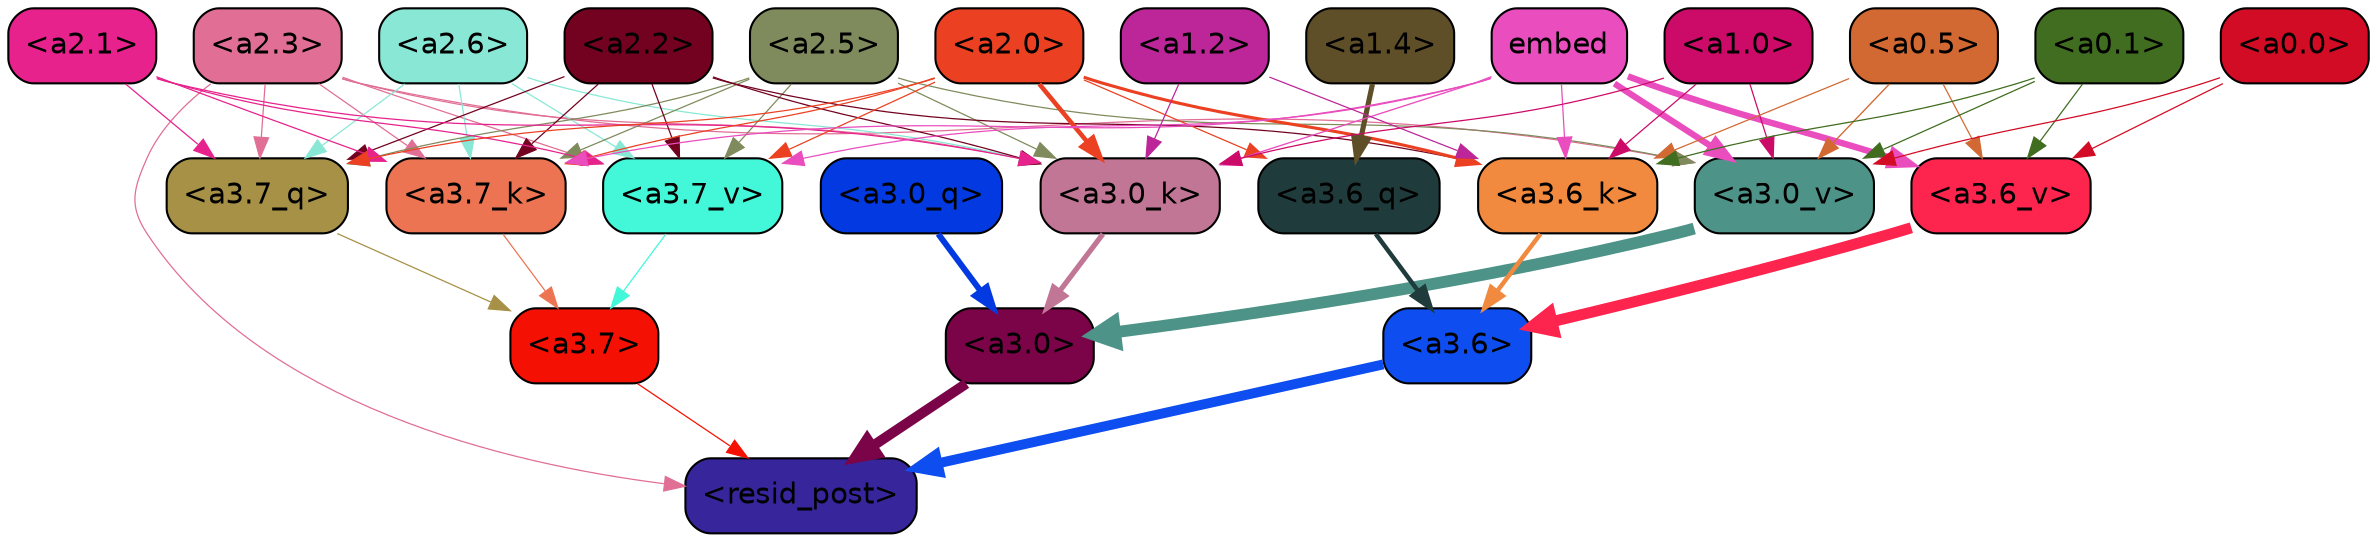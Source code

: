 strict digraph "" {
	graph [bgcolor=transparent,
		layout=dot,
		overlap=false,
		splines=true
	];
	"<a3.7>"	[color=black,
		fillcolor="#f41103",
		fontname=Helvetica,
		shape=box,
		style="filled, rounded"];
	"<resid_post>"	[color=black,
		fillcolor="#36259b",
		fontname=Helvetica,
		shape=box,
		style="filled, rounded"];
	"<a3.7>" -> "<resid_post>"	[color="#f41103",
		penwidth=0.6];
	"<a3.6>"	[color=black,
		fillcolor="#0e4df0",
		fontname=Helvetica,
		shape=box,
		style="filled, rounded"];
	"<a3.6>" -> "<resid_post>"	[color="#0e4df0",
		penwidth=4.7534414529800415];
	"<a3.0>"	[color=black,
		fillcolor="#7b0448",
		fontname=Helvetica,
		shape=box,
		style="filled, rounded"];
	"<a3.0>" -> "<resid_post>"	[color="#7b0448",
		penwidth=4.898576855659485];
	"<a2.3>"	[color=black,
		fillcolor="#e16f95",
		fontname=Helvetica,
		shape=box,
		style="filled, rounded"];
	"<a2.3>" -> "<resid_post>"	[color="#e16f95",
		penwidth=0.6];
	"<a3.7_q>"	[color=black,
		fillcolor="#a79146",
		fontname=Helvetica,
		shape=box,
		style="filled, rounded"];
	"<a2.3>" -> "<a3.7_q>"	[color="#e16f95",
		penwidth=0.6];
	"<a3.7_k>"	[color=black,
		fillcolor="#ed7452",
		fontname=Helvetica,
		shape=box,
		style="filled, rounded"];
	"<a2.3>" -> "<a3.7_k>"	[color="#e16f95",
		penwidth=0.6];
	"<a3.0_k>"	[color=black,
		fillcolor="#c27695",
		fontname=Helvetica,
		shape=box,
		style="filled, rounded"];
	"<a2.3>" -> "<a3.0_k>"	[color="#e16f95",
		penwidth=0.6];
	"<a3.7_v>"	[color=black,
		fillcolor="#42f8d9",
		fontname=Helvetica,
		shape=box,
		style="filled, rounded"];
	"<a2.3>" -> "<a3.7_v>"	[color="#e16f95",
		penwidth=0.6];
	"<a3.0_v>"	[color=black,
		fillcolor="#4d9387",
		fontname=Helvetica,
		shape=box,
		style="filled, rounded"];
	"<a2.3>" -> "<a3.0_v>"	[color="#e16f95",
		penwidth=0.6];
	"<a3.7_q>" -> "<a3.7>"	[color="#a79146",
		penwidth=0.6];
	"<a3.6_q>"	[color=black,
		fillcolor="#203b3c",
		fontname=Helvetica,
		shape=box,
		style="filled, rounded"];
	"<a3.6_q>" -> "<a3.6>"	[color="#203b3c",
		penwidth=2.160832464694977];
	"<a3.0_q>"	[color=black,
		fillcolor="#0239e1",
		fontname=Helvetica,
		shape=box,
		style="filled, rounded"];
	"<a3.0_q>" -> "<a3.0>"	[color="#0239e1",
		penwidth=2.870753765106201];
	"<a3.7_k>" -> "<a3.7>"	[color="#ed7452",
		penwidth=0.6];
	"<a3.6_k>"	[color=black,
		fillcolor="#f1893e",
		fontname=Helvetica,
		shape=box,
		style="filled, rounded"];
	"<a3.6_k>" -> "<a3.6>"	[color="#f1893e",
		penwidth=2.13908451795578];
	"<a3.0_k>" -> "<a3.0>"	[color="#c27695",
		penwidth=2.520303964614868];
	"<a3.7_v>" -> "<a3.7>"	[color="#42f8d9",
		penwidth=0.6];
	"<a3.6_v>"	[color=black,
		fillcolor="#fd244e",
		fontname=Helvetica,
		shape=box,
		style="filled, rounded"];
	"<a3.6_v>" -> "<a3.6>"	[color="#fd244e",
		penwidth=5.297133803367615];
	"<a3.0_v>" -> "<a3.0>"	[color="#4d9387",
		penwidth=5.680712580680847];
	"<a2.6>"	[color=black,
		fillcolor="#89e8d5",
		fontname=Helvetica,
		shape=box,
		style="filled, rounded"];
	"<a2.6>" -> "<a3.7_q>"	[color="#89e8d5",
		penwidth=0.6];
	"<a2.6>" -> "<a3.7_k>"	[color="#89e8d5",
		penwidth=0.6];
	"<a2.6>" -> "<a3.0_k>"	[color="#89e8d5",
		penwidth=0.6];
	"<a2.6>" -> "<a3.7_v>"	[color="#89e8d5",
		penwidth=0.6];
	"<a2.5>"	[color=black,
		fillcolor="#7f8b5d",
		fontname=Helvetica,
		shape=box,
		style="filled, rounded"];
	"<a2.5>" -> "<a3.7_q>"	[color="#7f8b5d",
		penwidth=0.6];
	"<a2.5>" -> "<a3.7_k>"	[color="#7f8b5d",
		penwidth=0.6];
	"<a2.5>" -> "<a3.0_k>"	[color="#7f8b5d",
		penwidth=0.6];
	"<a2.5>" -> "<a3.7_v>"	[color="#7f8b5d",
		penwidth=0.6];
	"<a2.5>" -> "<a3.0_v>"	[color="#7f8b5d",
		penwidth=0.6];
	"<a2.2>"	[color=black,
		fillcolor="#72021f",
		fontname=Helvetica,
		shape=box,
		style="filled, rounded"];
	"<a2.2>" -> "<a3.7_q>"	[color="#72021f",
		penwidth=0.6];
	"<a2.2>" -> "<a3.7_k>"	[color="#72021f",
		penwidth=0.6];
	"<a2.2>" -> "<a3.6_k>"	[color="#72021f",
		penwidth=0.6];
	"<a2.2>" -> "<a3.0_k>"	[color="#72021f",
		penwidth=0.6];
	"<a2.2>" -> "<a3.7_v>"	[color="#72021f",
		penwidth=0.6];
	"<a2.1>"	[color=black,
		fillcolor="#e7228d",
		fontname=Helvetica,
		shape=box,
		style="filled, rounded"];
	"<a2.1>" -> "<a3.7_q>"	[color="#e7228d",
		penwidth=0.6];
	"<a2.1>" -> "<a3.7_k>"	[color="#e7228d",
		penwidth=0.6];
	"<a2.1>" -> "<a3.0_k>"	[color="#e7228d",
		penwidth=0.6];
	"<a2.1>" -> "<a3.7_v>"	[color="#e7228d",
		penwidth=0.6];
	"<a2.0>"	[color=black,
		fillcolor="#eb4122",
		fontname=Helvetica,
		shape=box,
		style="filled, rounded"];
	"<a2.0>" -> "<a3.7_q>"	[color="#eb4122",
		penwidth=0.6];
	"<a2.0>" -> "<a3.6_q>"	[color="#eb4122",
		penwidth=0.6];
	"<a2.0>" -> "<a3.7_k>"	[color="#eb4122",
		penwidth=0.6];
	"<a2.0>" -> "<a3.6_k>"	[color="#eb4122",
		penwidth=1.4957321882247925];
	"<a2.0>" -> "<a3.0_k>"	[color="#eb4122",
		penwidth=2.18752121925354];
	"<a2.0>" -> "<a3.7_v>"	[color="#eb4122",
		penwidth=0.6];
	"<a1.4>"	[color=black,
		fillcolor="#5f4f29",
		fontname=Helvetica,
		shape=box,
		style="filled, rounded"];
	"<a1.4>" -> "<a3.6_q>"	[color="#5f4f29",
		penwidth=2.4829938411712646];
	embed	[color=black,
		fillcolor="#e94dbe",
		fontname=Helvetica,
		shape=box,
		style="filled, rounded"];
	embed -> "<a3.7_k>"	[color="#e94dbe",
		penwidth=0.6];
	embed -> "<a3.6_k>"	[color="#e94dbe",
		penwidth=0.6];
	embed -> "<a3.0_k>"	[color="#e94dbe",
		penwidth=0.6394047290086746];
	embed -> "<a3.7_v>"	[color="#e94dbe",
		penwidth=0.6];
	embed -> "<a3.6_v>"	[color="#e94dbe",
		penwidth=3.067279100418091];
	embed -> "<a3.0_v>"	[color="#e94dbe",
		penwidth=3.0212591886520386];
	"<a1.2>"	[color=black,
		fillcolor="#bc2698",
		fontname=Helvetica,
		shape=box,
		style="filled, rounded"];
	"<a1.2>" -> "<a3.6_k>"	[color="#bc2698",
		penwidth=0.6];
	"<a1.2>" -> "<a3.0_k>"	[color="#bc2698",
		penwidth=0.6];
	"<a1.0>"	[color=black,
		fillcolor="#cc0a68",
		fontname=Helvetica,
		shape=box,
		style="filled, rounded"];
	"<a1.0>" -> "<a3.6_k>"	[color="#cc0a68",
		penwidth=0.6];
	"<a1.0>" -> "<a3.0_k>"	[color="#cc0a68",
		penwidth=0.6];
	"<a1.0>" -> "<a3.0_v>"	[color="#cc0a68",
		penwidth=0.6];
	"<a0.5>"	[color=black,
		fillcolor="#d26932",
		fontname=Helvetica,
		shape=box,
		style="filled, rounded"];
	"<a0.5>" -> "<a3.6_k>"	[color="#d26932",
		penwidth=0.6];
	"<a0.5>" -> "<a3.6_v>"	[color="#d26932",
		penwidth=0.6];
	"<a0.5>" -> "<a3.0_v>"	[color="#d26932",
		penwidth=0.648682102560997];
	"<a0.1>"	[color=black,
		fillcolor="#406d1f",
		fontname=Helvetica,
		shape=box,
		style="filled, rounded"];
	"<a0.1>" -> "<a3.6_k>"	[color="#406d1f",
		penwidth=0.6];
	"<a0.1>" -> "<a3.6_v>"	[color="#406d1f",
		penwidth=0.6];
	"<a0.1>" -> "<a3.0_v>"	[color="#406d1f",
		penwidth=0.6];
	"<a0.0>"	[color=black,
		fillcolor="#d20c24",
		fontname=Helvetica,
		shape=box,
		style="filled, rounded"];
	"<a0.0>" -> "<a3.6_v>"	[color="#d20c24",
		penwidth=0.6];
	"<a0.0>" -> "<a3.0_v>"	[color="#d20c24",
		penwidth=0.6];
}
